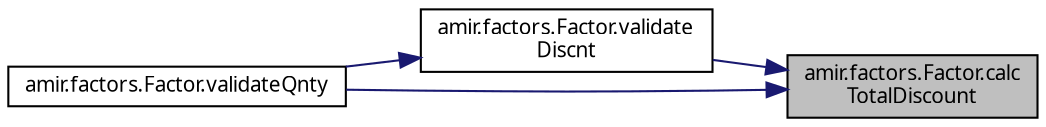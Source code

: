 digraph "amir.factors.Factor.calcTotalDiscount"
{
 // LATEX_PDF_SIZE
  edge [fontname="FreeSans.ttf",fontsize="10",labelfontname="FreeSans.ttf",labelfontsize="10"];
  node [fontname="FreeSans.ttf",fontsize="10",shape=record];
  rankdir="RL";
  Node1 [label="amir.factors.Factor.calc\lTotalDiscount",height=0.2,width=0.4,color="black", fillcolor="grey75", style="filled", fontcolor="black",tooltip=" "];
  Node1 -> Node2 [dir="back",color="midnightblue",fontsize="10",style="solid",fontname="FreeSans.ttf"];
  Node2 [label="amir.factors.Factor.validate\lDiscnt",height=0.2,width=0.4,color="black", fillcolor="white", style="filled",URL="$classamir_1_1factors_1_1_factor.html#ac91daed83a08627a3efdcebd486d7c53",tooltip=" "];
  Node2 -> Node3 [dir="back",color="midnightblue",fontsize="10",style="solid",fontname="FreeSans.ttf"];
  Node3 [label="amir.factors.Factor.validateQnty",height=0.2,width=0.4,color="black", fillcolor="white", style="filled",URL="$classamir_1_1factors_1_1_factor.html#a24a62a470e1a5a83857ac42a7f7b97d1",tooltip=" "];
  Node1 -> Node3 [dir="back",color="midnightblue",fontsize="10",style="solid",fontname="FreeSans.ttf"];
}
